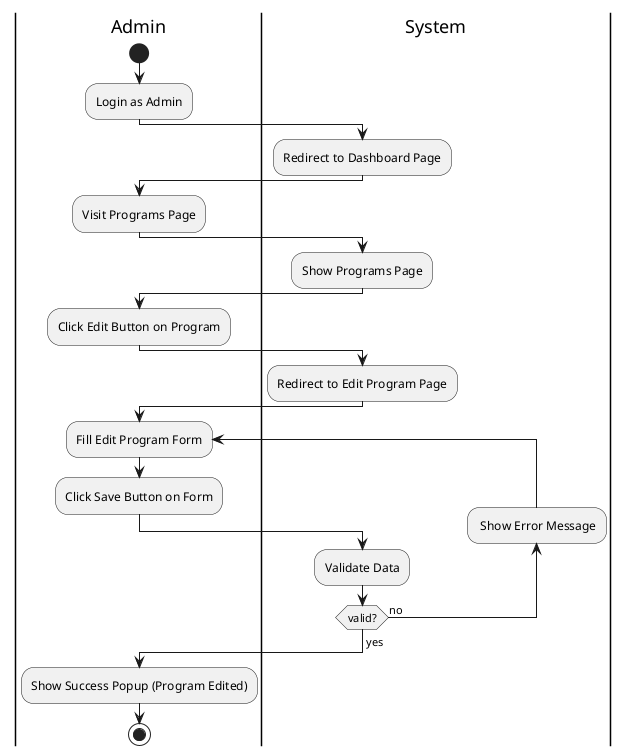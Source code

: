 @startuml EditProgram
|Admin|
start
:Login as Admin;
|System|
:Redirect to Dashboard Page;
|Admin|
:Visit Programs Page;
|System|
:Show Programs Page;
|Admin|
:Click Edit Button on Program;
|System|
:Redirect to Edit Program Page;
|Admin|
repeat :Fill Edit Program Form;
:Click Save Button on Form;
|System|
:Validate Data;
backward: Show Error Message;
repeat while (valid?) is (no)
-> yes;
|Admin|
:Show Success Popup (Program Edited);
stop
@enduml
